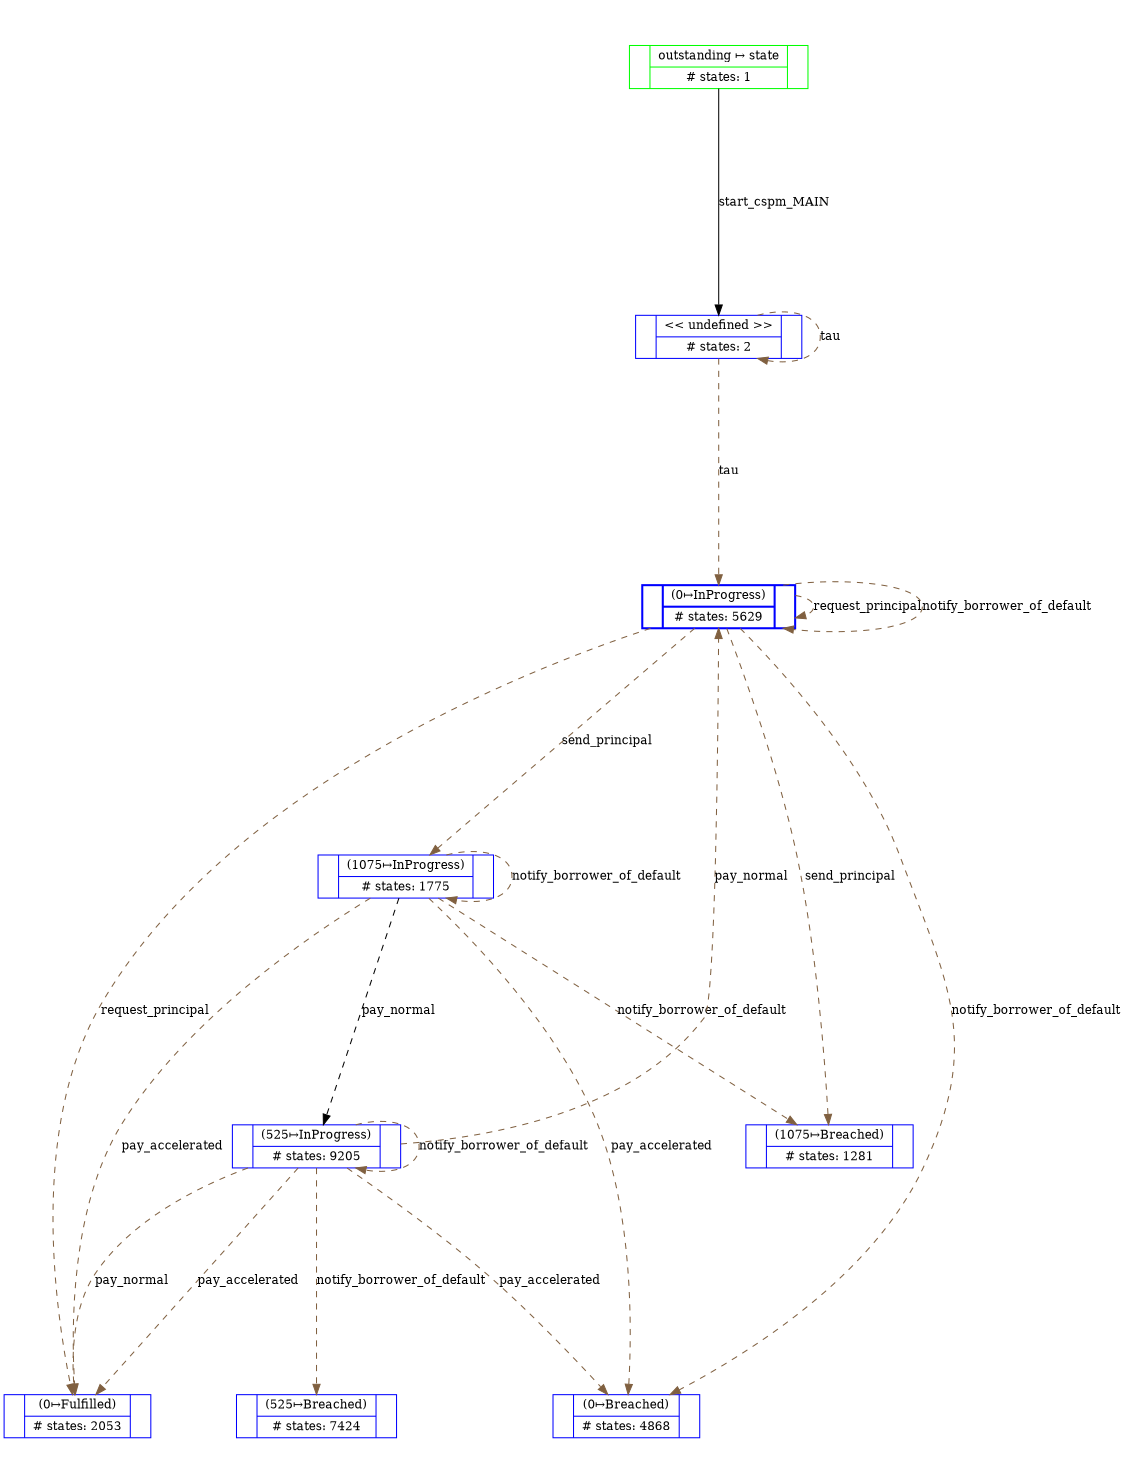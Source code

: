 digraph prob_graph { graph [page="8.5, 11",ratio=fill,size="7.5,10"];
 1 [shape=record, color="green", fontsize=12, label="|{outstanding &#8614; state\n|# states: 1}|"];
 2 [shape=record, color="blue", fontsize=12, label="|{\<\< undefined \>\>\n|# states: 2}|"];
 3 [shape=record, style="bold", color="blue", fontsize=12, label="|{(0&#8614;InProgress)\n|# states: 5629}|"];
 4 [shape=record, color="blue", fontsize=12, label="|{(0&#8614;Fulfilled)\n|# states: 2053}|"];
 9 [shape=record, color="blue", fontsize=12, label="|{(0&#8614;Breached)\n|# states: 4868}|"];
 6 [shape=record, color="blue", fontsize=12, label="|{(1075&#8614;Breached)\n|# states: 1281}|"];
 5 [shape=record, color="blue", fontsize=12, label="|{(1075&#8614;InProgress)\n|# states: 1775}|"];
 7 [shape=record, color="blue", fontsize=12, label="|{(525&#8614;InProgress)\n|# states: 9205}|"];
 8 [shape=record, color="blue", fontsize=12, label="|{(525&#8614;Breached)\n|# states: 7424}|"];


 1 ->  2 [color="black", label="start_cspm_MAIN", fontsize=12];
 2 ->  2 [color="#806040",style="dashed", label="tau", fontsize=12];
 2 ->  3 [color="#806040",style="dashed", label="tau", fontsize=12];
 3 ->  3 [color="#806040",style="dashed", label="request_principal", fontsize=12];
 3 ->  4 [color="#806040",style="dashed", label="request_principal", fontsize=12];
 3 ->  5 [color="#806040",style="dashed", label="send_principal", fontsize=12];
 3 ->  6 [color="#806040",style="dashed", label="send_principal", fontsize=12];
 5 ->  7 [color="black",style="dashed", label="pay_normal", fontsize=12];
 7 ->  4 [color="#806040",style="dashed", label="pay_normal", fontsize=12];
 7 ->  3 [color="#806040",style="dashed", label="pay_normal", fontsize=12];
 7 ->  7 [color="#806040",style="dashed", label="notify_borrower_of_default", fontsize=12];
 7 ->  8 [color="#806040",style="dashed", label="notify_borrower_of_default", fontsize=12];
 5 ->  5 [color="#806040",style="dashed", label="notify_borrower_of_default", fontsize=12];
 5 ->  6 [color="#806040",style="dashed", label="notify_borrower_of_default", fontsize=12];
 3 ->  3 [color="#806040",style="dashed", label="notify_borrower_of_default", fontsize=12];
 3 ->  9 [color="#806040",style="dashed", label="notify_borrower_of_default", fontsize=12];
 7 ->  4 [color="#806040",style="dashed", label="pay_accelerated", fontsize=12];
 7 ->  9 [color="#806040",style="dashed", label="pay_accelerated", fontsize=12];
 5 ->  4 [color="#806040",style="dashed", label="pay_accelerated", fontsize=12];
 5 ->  9 [color="#806040",style="dashed", label="pay_accelerated", fontsize=12];

}

